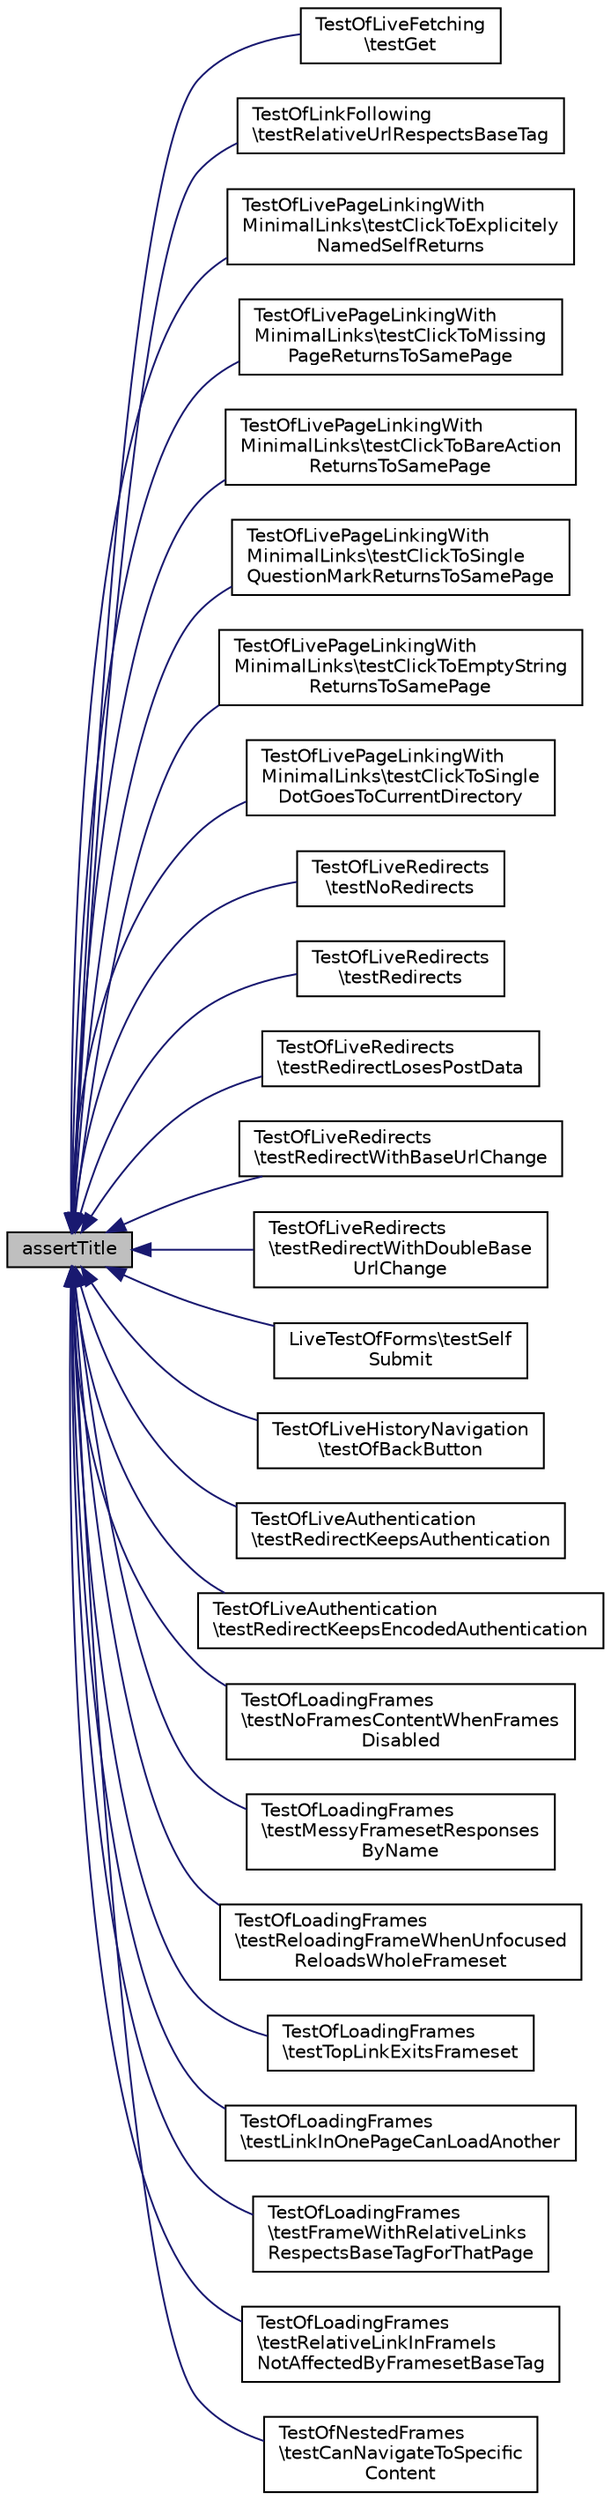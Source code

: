 digraph "assertTitle"
{
  edge [fontname="Helvetica",fontsize="10",labelfontname="Helvetica",labelfontsize="10"];
  node [fontname="Helvetica",fontsize="10",shape=record];
  rankdir="LR";
  Node1 [label="assertTitle",height=0.2,width=0.4,color="black", fillcolor="grey75", style="filled" fontcolor="black"];
  Node1 -> Node2 [dir="back",color="midnightblue",fontsize="10",style="solid",fontname="Helvetica"];
  Node2 [label="TestOfLiveFetching\l\\testGet",height=0.2,width=0.4,color="black", fillcolor="white", style="filled",URL="$class_test_of_live_fetching.html#ac2d7c7125d2d3749e9ede4aa2ba6ba3b"];
  Node1 -> Node3 [dir="back",color="midnightblue",fontsize="10",style="solid",fontname="Helvetica"];
  Node3 [label="TestOfLinkFollowing\l\\testRelativeUrlRespectsBaseTag",height=0.2,width=0.4,color="black", fillcolor="white", style="filled",URL="$class_test_of_link_following.html#aa9d06e9955004d236efc0aebf52ed708"];
  Node1 -> Node4 [dir="back",color="midnightblue",fontsize="10",style="solid",fontname="Helvetica"];
  Node4 [label="TestOfLivePageLinkingWith\lMinimalLinks\\testClickToExplicitely\lNamedSelfReturns",height=0.2,width=0.4,color="black", fillcolor="white", style="filled",URL="$class_test_of_live_page_linking_with_minimal_links.html#a118b04cbc33b53e788ead3aa03e4001c"];
  Node1 -> Node5 [dir="back",color="midnightblue",fontsize="10",style="solid",fontname="Helvetica"];
  Node5 [label="TestOfLivePageLinkingWith\lMinimalLinks\\testClickToMissing\lPageReturnsToSamePage",height=0.2,width=0.4,color="black", fillcolor="white", style="filled",URL="$class_test_of_live_page_linking_with_minimal_links.html#a4cceae946d1d58d51fce817679de62c3"];
  Node1 -> Node6 [dir="back",color="midnightblue",fontsize="10",style="solid",fontname="Helvetica"];
  Node6 [label="TestOfLivePageLinkingWith\lMinimalLinks\\testClickToBareAction\lReturnsToSamePage",height=0.2,width=0.4,color="black", fillcolor="white", style="filled",URL="$class_test_of_live_page_linking_with_minimal_links.html#a987e3c02444872f8766492efcad1e20e"];
  Node1 -> Node7 [dir="back",color="midnightblue",fontsize="10",style="solid",fontname="Helvetica"];
  Node7 [label="TestOfLivePageLinkingWith\lMinimalLinks\\testClickToSingle\lQuestionMarkReturnsToSamePage",height=0.2,width=0.4,color="black", fillcolor="white", style="filled",URL="$class_test_of_live_page_linking_with_minimal_links.html#aaa22937375017c19774183effe2e626f"];
  Node1 -> Node8 [dir="back",color="midnightblue",fontsize="10",style="solid",fontname="Helvetica"];
  Node8 [label="TestOfLivePageLinkingWith\lMinimalLinks\\testClickToEmptyString\lReturnsToSamePage",height=0.2,width=0.4,color="black", fillcolor="white", style="filled",URL="$class_test_of_live_page_linking_with_minimal_links.html#ae26ba117f867c15d85b9d6c37ac840d4"];
  Node1 -> Node9 [dir="back",color="midnightblue",fontsize="10",style="solid",fontname="Helvetica"];
  Node9 [label="TestOfLivePageLinkingWith\lMinimalLinks\\testClickToSingle\lDotGoesToCurrentDirectory",height=0.2,width=0.4,color="black", fillcolor="white", style="filled",URL="$class_test_of_live_page_linking_with_minimal_links.html#a13c71af060ecca049b9c412824ca0814"];
  Node1 -> Node10 [dir="back",color="midnightblue",fontsize="10",style="solid",fontname="Helvetica"];
  Node10 [label="TestOfLiveRedirects\l\\testNoRedirects",height=0.2,width=0.4,color="black", fillcolor="white", style="filled",URL="$class_test_of_live_redirects.html#a109c65917e68c4b071c72b24277d4765"];
  Node1 -> Node11 [dir="back",color="midnightblue",fontsize="10",style="solid",fontname="Helvetica"];
  Node11 [label="TestOfLiveRedirects\l\\testRedirects",height=0.2,width=0.4,color="black", fillcolor="white", style="filled",URL="$class_test_of_live_redirects.html#aaee45a82ba20d1f84c673ebcb34ccdc4"];
  Node1 -> Node12 [dir="back",color="midnightblue",fontsize="10",style="solid",fontname="Helvetica"];
  Node12 [label="TestOfLiveRedirects\l\\testRedirectLosesPostData",height=0.2,width=0.4,color="black", fillcolor="white", style="filled",URL="$class_test_of_live_redirects.html#a649f7131f9d92a6338b338fbc2a003b3"];
  Node1 -> Node13 [dir="back",color="midnightblue",fontsize="10",style="solid",fontname="Helvetica"];
  Node13 [label="TestOfLiveRedirects\l\\testRedirectWithBaseUrlChange",height=0.2,width=0.4,color="black", fillcolor="white", style="filled",URL="$class_test_of_live_redirects.html#aedf46aef0c295f6fd1da90472c34500e"];
  Node1 -> Node14 [dir="back",color="midnightblue",fontsize="10",style="solid",fontname="Helvetica"];
  Node14 [label="TestOfLiveRedirects\l\\testRedirectWithDoubleBase\lUrlChange",height=0.2,width=0.4,color="black", fillcolor="white", style="filled",URL="$class_test_of_live_redirects.html#ae951ae72f6baacba7f51d1cde8e14990"];
  Node1 -> Node15 [dir="back",color="midnightblue",fontsize="10",style="solid",fontname="Helvetica"];
  Node15 [label="LiveTestOfForms\\testSelf\lSubmit",height=0.2,width=0.4,color="black", fillcolor="white", style="filled",URL="$class_live_test_of_forms.html#a561ac9980ebd82170637b9f0352e43e9"];
  Node1 -> Node16 [dir="back",color="midnightblue",fontsize="10",style="solid",fontname="Helvetica"];
  Node16 [label="TestOfLiveHistoryNavigation\l\\testOfBackButton",height=0.2,width=0.4,color="black", fillcolor="white", style="filled",URL="$class_test_of_live_history_navigation.html#a304fa1e520a83b8250406d1fd7b14160"];
  Node1 -> Node17 [dir="back",color="midnightblue",fontsize="10",style="solid",fontname="Helvetica"];
  Node17 [label="TestOfLiveAuthentication\l\\testRedirectKeepsAuthentication",height=0.2,width=0.4,color="black", fillcolor="white", style="filled",URL="$class_test_of_live_authentication.html#ae4d0c1157314d58cf05b4235f4fee1bb"];
  Node1 -> Node18 [dir="back",color="midnightblue",fontsize="10",style="solid",fontname="Helvetica"];
  Node18 [label="TestOfLiveAuthentication\l\\testRedirectKeepsEncodedAuthentication",height=0.2,width=0.4,color="black", fillcolor="white", style="filled",URL="$class_test_of_live_authentication.html#ad756957d8ed3770f41f48929480e64b8"];
  Node1 -> Node19 [dir="back",color="midnightblue",fontsize="10",style="solid",fontname="Helvetica"];
  Node19 [label="TestOfLoadingFrames\l\\testNoFramesContentWhenFrames\lDisabled",height=0.2,width=0.4,color="black", fillcolor="white", style="filled",URL="$class_test_of_loading_frames.html#aa686a0bdd138f3ffa5ea64fd97b35334"];
  Node1 -> Node20 [dir="back",color="midnightblue",fontsize="10",style="solid",fontname="Helvetica"];
  Node20 [label="TestOfLoadingFrames\l\\testMessyFramesetResponses\lByName",height=0.2,width=0.4,color="black", fillcolor="white", style="filled",URL="$class_test_of_loading_frames.html#a5a9a03e2d063d04d5be863f0edb7d7a7"];
  Node1 -> Node21 [dir="back",color="midnightblue",fontsize="10",style="solid",fontname="Helvetica"];
  Node21 [label="TestOfLoadingFrames\l\\testReloadingFrameWhenUnfocused\lReloadsWholeFrameset",height=0.2,width=0.4,color="black", fillcolor="white", style="filled",URL="$class_test_of_loading_frames.html#a080bf6e8a07eb2610a81bd42a68b0029"];
  Node1 -> Node22 [dir="back",color="midnightblue",fontsize="10",style="solid",fontname="Helvetica"];
  Node22 [label="TestOfLoadingFrames\l\\testTopLinkExitsFrameset",height=0.2,width=0.4,color="black", fillcolor="white", style="filled",URL="$class_test_of_loading_frames.html#a967cc0988ad7936b99216653e5491c5f"];
  Node1 -> Node23 [dir="back",color="midnightblue",fontsize="10",style="solid",fontname="Helvetica"];
  Node23 [label="TestOfLoadingFrames\l\\testLinkInOnePageCanLoadAnother",height=0.2,width=0.4,color="black", fillcolor="white", style="filled",URL="$class_test_of_loading_frames.html#abee9527e474435861e5145457414fd31"];
  Node1 -> Node24 [dir="back",color="midnightblue",fontsize="10",style="solid",fontname="Helvetica"];
  Node24 [label="TestOfLoadingFrames\l\\testFrameWithRelativeLinks\lRespectsBaseTagForThatPage",height=0.2,width=0.4,color="black", fillcolor="white", style="filled",URL="$class_test_of_loading_frames.html#ad5e52ff844abdae8b08969f6c75b92fb"];
  Node1 -> Node25 [dir="back",color="midnightblue",fontsize="10",style="solid",fontname="Helvetica"];
  Node25 [label="TestOfLoadingFrames\l\\testRelativeLinkInFrameIs\lNotAffectedByFramesetBaseTag",height=0.2,width=0.4,color="black", fillcolor="white", style="filled",URL="$class_test_of_loading_frames.html#a77f5f6cdcca81bc71c529f6a8d50e267"];
  Node1 -> Node26 [dir="back",color="midnightblue",fontsize="10",style="solid",fontname="Helvetica"];
  Node26 [label="TestOfNestedFrames\l\\testCanNavigateToSpecific\lContent",height=0.2,width=0.4,color="black", fillcolor="white", style="filled",URL="$class_test_of_nested_frames.html#a1b6e91e4d810c50050d371b7408ebeca"];
}
